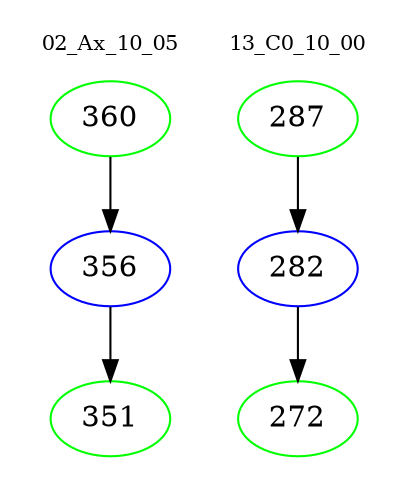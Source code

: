 digraph{
subgraph cluster_0 {
color = white
label = "02_Ax_10_05";
fontsize=10;
T0_360 [label="360", color="green"]
T0_360 -> T0_356 [color="black"]
T0_356 [label="356", color="blue"]
T0_356 -> T0_351 [color="black"]
T0_351 [label="351", color="green"]
}
subgraph cluster_1 {
color = white
label = "13_C0_10_00";
fontsize=10;
T1_287 [label="287", color="green"]
T1_287 -> T1_282 [color="black"]
T1_282 [label="282", color="blue"]
T1_282 -> T1_272 [color="black"]
T1_272 [label="272", color="green"]
}
}
